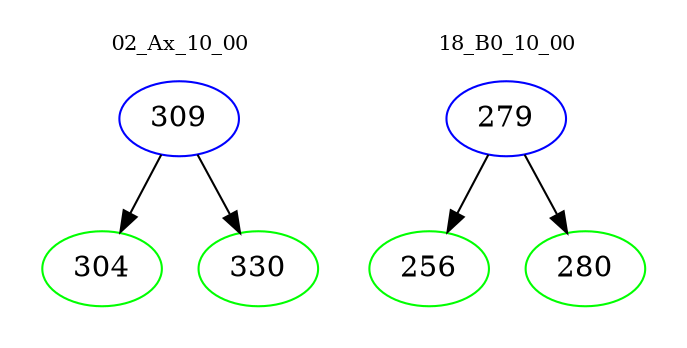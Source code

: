 digraph{
subgraph cluster_0 {
color = white
label = "02_Ax_10_00";
fontsize=10;
T0_309 [label="309", color="blue"]
T0_309 -> T0_304 [color="black"]
T0_304 [label="304", color="green"]
T0_309 -> T0_330 [color="black"]
T0_330 [label="330", color="green"]
}
subgraph cluster_1 {
color = white
label = "18_B0_10_00";
fontsize=10;
T1_279 [label="279", color="blue"]
T1_279 -> T1_256 [color="black"]
T1_256 [label="256", color="green"]
T1_279 -> T1_280 [color="black"]
T1_280 [label="280", color="green"]
}
}
